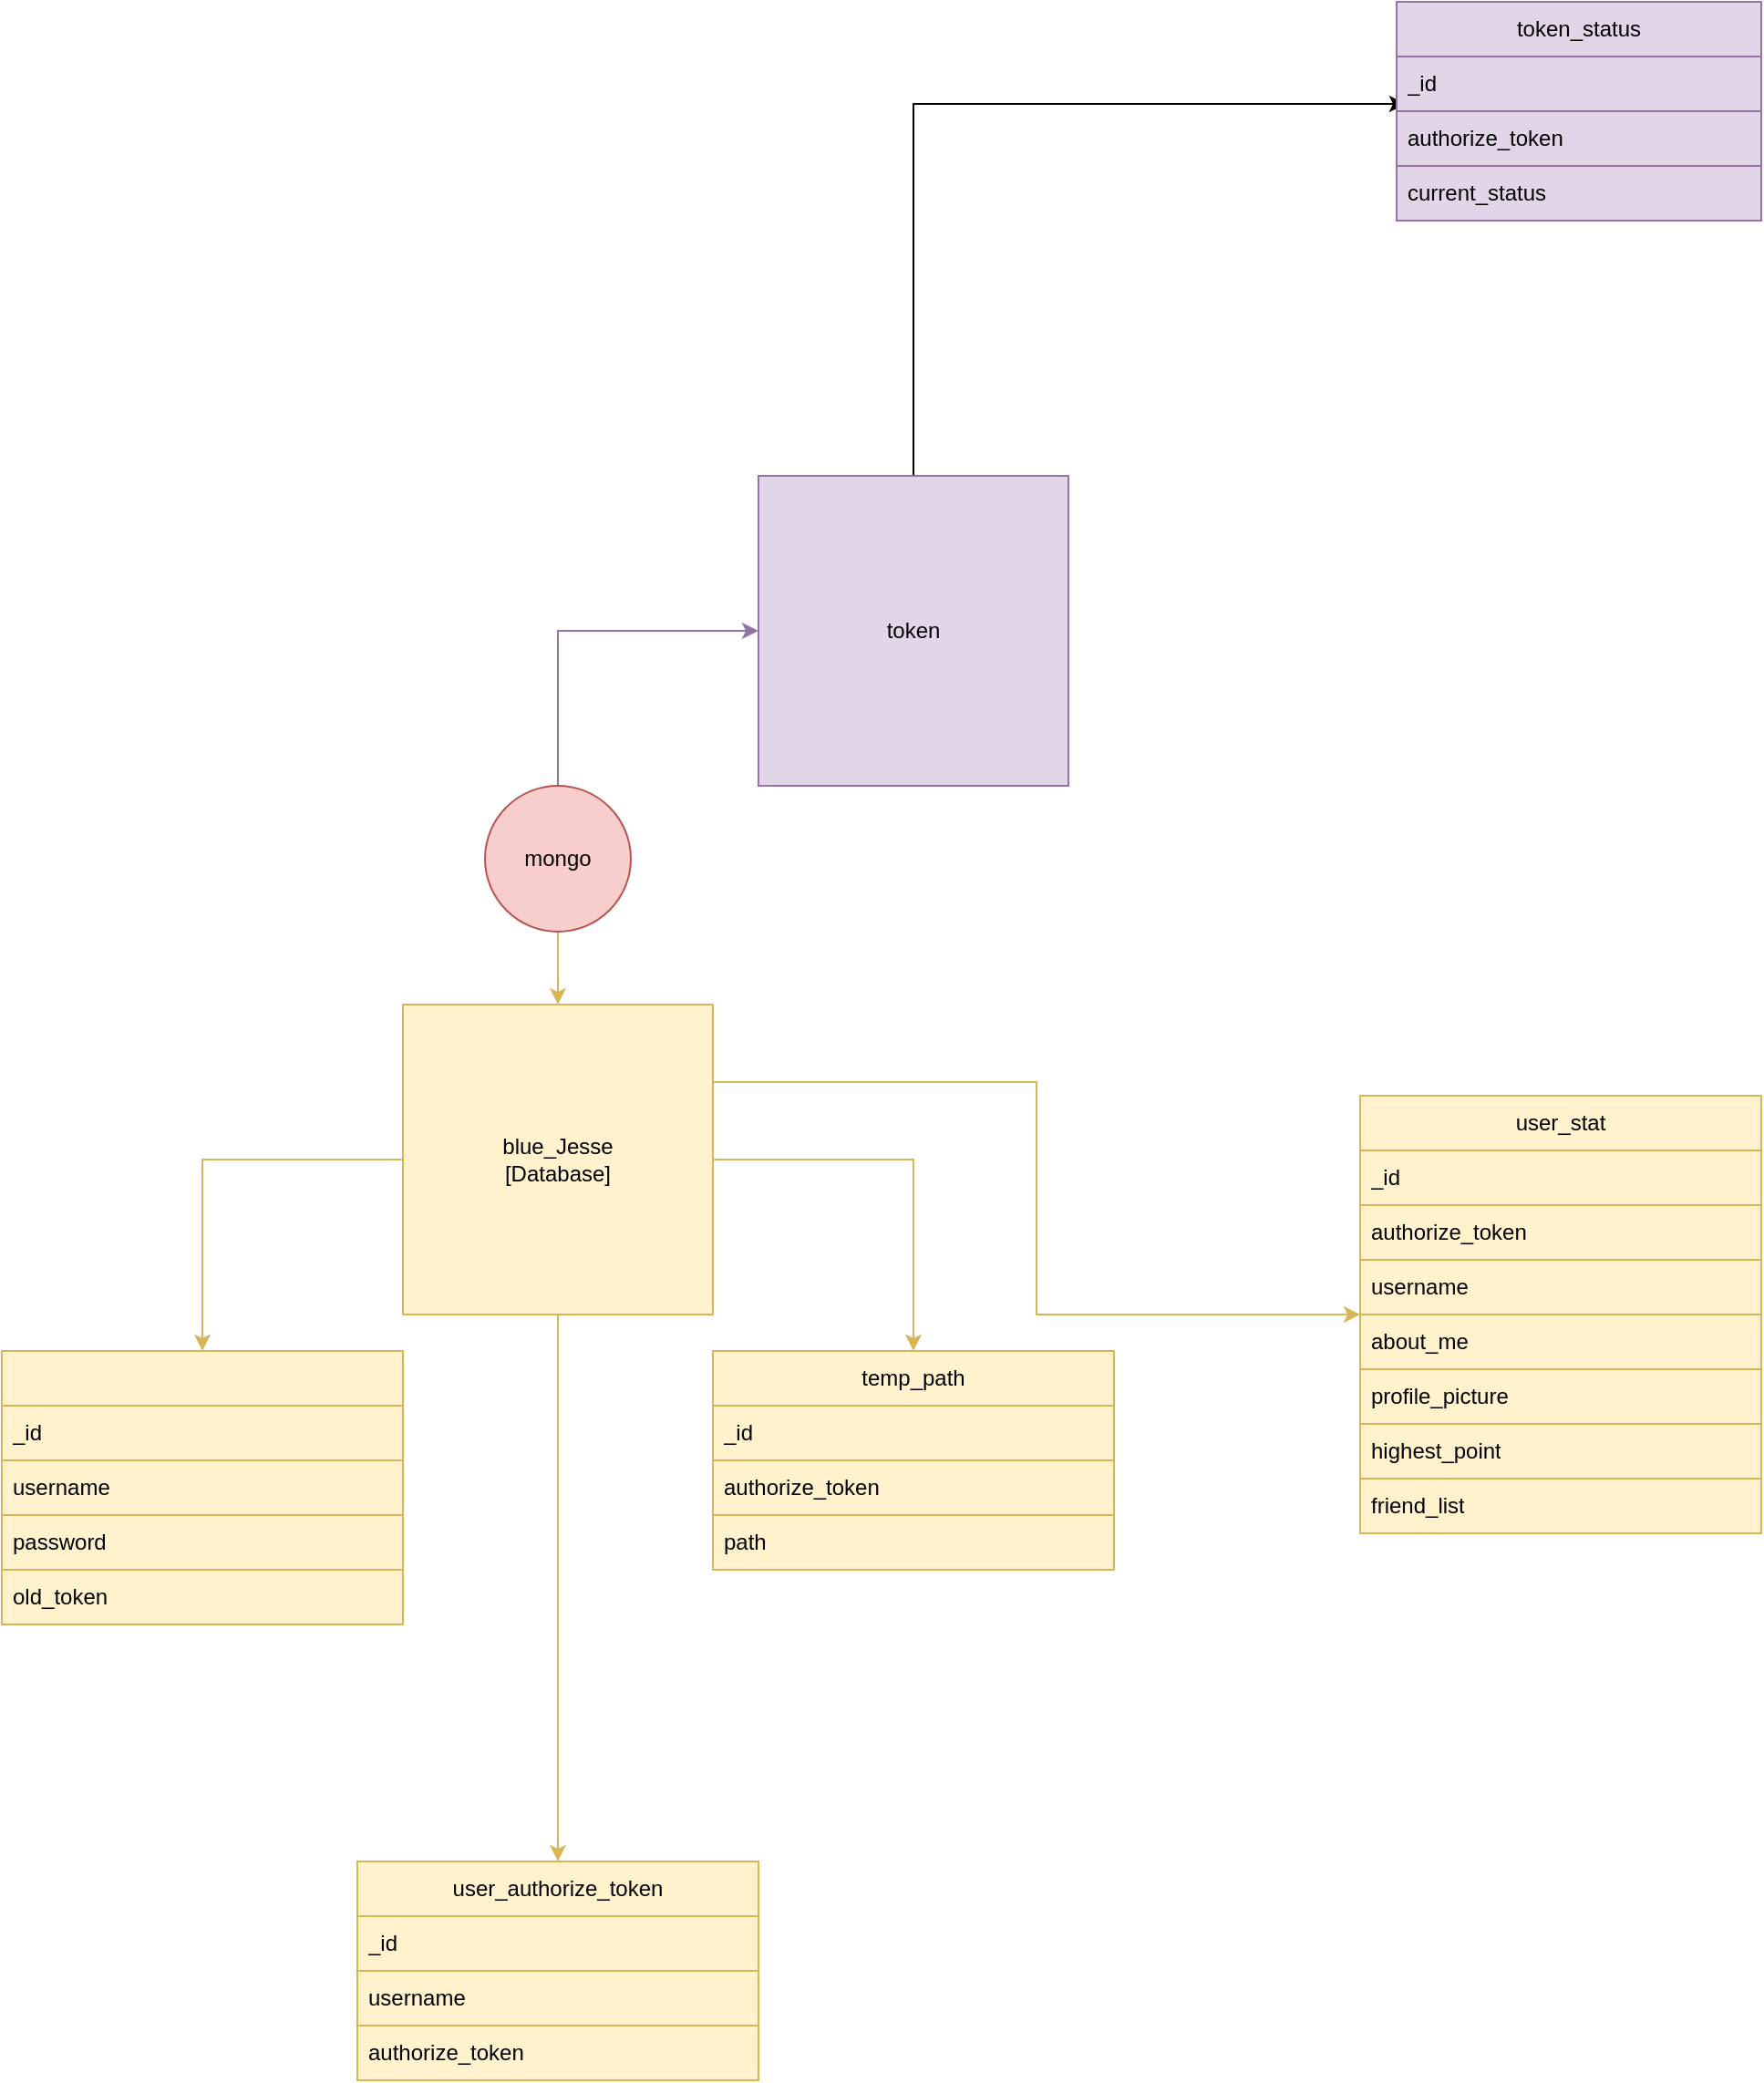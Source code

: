<mxfile version="20.6.0" type="device"><diagram id="C5RBs43oDa-KdzZeNtuy" name="Page-1"><mxGraphModel dx="1545" dy="100954" grid="1" gridSize="100" guides="1" tooltips="1" connect="1" arrows="1" fold="1" page="1" pageScale="1" pageWidth="100200" pageHeight="100200" math="0" shadow="0"><root><mxCell id="WIyWlLk6GJQsqaUBKTNV-0"/><mxCell id="WIyWlLk6GJQsqaUBKTNV-1" parent="WIyWlLk6GJQsqaUBKTNV-0"/><mxCell id="u3FfwAT9hSSOgeR0UEyx-10" style="edgeStyle=orthogonalEdgeStyle;rounded=0;orthogonalLoop=1;jettySize=auto;html=1;exitX=0;exitY=0.5;exitDx=0;exitDy=0;entryX=0.5;entryY=0;entryDx=0;entryDy=0;fillColor=#fff2cc;strokeColor=#d6b656;" parent="WIyWlLk6GJQsqaUBKTNV-1" source="u3FfwAT9hSSOgeR0UEyx-0" target="u3FfwAT9hSSOgeR0UEyx-6" edge="1"><mxGeometry relative="1" as="geometry"/></mxCell><mxCell id="u3FfwAT9hSSOgeR0UEyx-15" style="edgeStyle=orthogonalEdgeStyle;rounded=0;orthogonalLoop=1;jettySize=auto;html=1;exitX=1;exitY=0.5;exitDx=0;exitDy=0;fillColor=#fff2cc;strokeColor=#d6b656;" parent="WIyWlLk6GJQsqaUBKTNV-1" source="u3FfwAT9hSSOgeR0UEyx-0" target="u3FfwAT9hSSOgeR0UEyx-11" edge="1"><mxGeometry relative="1" as="geometry"/></mxCell><mxCell id="u3FfwAT9hSSOgeR0UEyx-20" style="edgeStyle=orthogonalEdgeStyle;rounded=0;orthogonalLoop=1;jettySize=auto;html=1;exitX=0.5;exitY=1;exitDx=0;exitDy=0;entryX=0.5;entryY=0;entryDx=0;entryDy=0;fillColor=#fff2cc;strokeColor=#d6b656;" parent="WIyWlLk6GJQsqaUBKTNV-1" source="u3FfwAT9hSSOgeR0UEyx-0" target="u3FfwAT9hSSOgeR0UEyx-16" edge="1"><mxGeometry relative="1" as="geometry"/></mxCell><mxCell id="u3FfwAT9hSSOgeR0UEyx-28" style="edgeStyle=orthogonalEdgeStyle;rounded=0;orthogonalLoop=1;jettySize=auto;html=1;exitX=1;exitY=0.25;exitDx=0;exitDy=0;fillColor=#fff2cc;strokeColor=#d6b656;" parent="WIyWlLk6GJQsqaUBKTNV-1" source="u3FfwAT9hSSOgeR0UEyx-0" target="u3FfwAT9hSSOgeR0UEyx-21" edge="1"><mxGeometry relative="1" as="geometry"/></mxCell><mxCell id="u3FfwAT9hSSOgeR0UEyx-0" value="&lt;div&gt;blue_Jesse&lt;/div&gt;&lt;div&gt;[Database]&lt;br&gt;&lt;/div&gt;" style="whiteSpace=wrap;html=1;aspect=fixed;fillColor=#fff2cc;strokeColor=#d6b656;" parent="WIyWlLk6GJQsqaUBKTNV-1" vertex="1"><mxGeometry x="875" y="430" width="170" height="170" as="geometry"/></mxCell><mxCell id="u3FfwAT9hSSOgeR0UEyx-2" style="edgeStyle=orthogonalEdgeStyle;rounded=0;orthogonalLoop=1;jettySize=auto;html=1;entryX=0.5;entryY=0;entryDx=0;entryDy=0;fillColor=#fff2cc;strokeColor=#d6b656;" parent="WIyWlLk6GJQsqaUBKTNV-1" source="u3FfwAT9hSSOgeR0UEyx-1" target="u3FfwAT9hSSOgeR0UEyx-0" edge="1"><mxGeometry relative="1" as="geometry"/></mxCell><mxCell id="tX5wZq0MbJDAmHbuUvAb-1" style="edgeStyle=orthogonalEdgeStyle;rounded=0;orthogonalLoop=1;jettySize=auto;html=1;exitX=0.5;exitY=0;exitDx=0;exitDy=0;fillColor=#e1d5e7;strokeColor=#9673a6;" edge="1" parent="WIyWlLk6GJQsqaUBKTNV-1" source="u3FfwAT9hSSOgeR0UEyx-1" target="tX5wZq0MbJDAmHbuUvAb-0"><mxGeometry relative="1" as="geometry"/></mxCell><mxCell id="u3FfwAT9hSSOgeR0UEyx-1" value="mongo" style="ellipse;whiteSpace=wrap;html=1;aspect=fixed;fillColor=#f8cecc;strokeColor=#b85450;" parent="WIyWlLk6GJQsqaUBKTNV-1" vertex="1"><mxGeometry x="920" y="310" width="80" height="80" as="geometry"/></mxCell><mxCell id="u3FfwAT9hSSOgeR0UEyx-6" value="" style="swimlane;fontStyle=0;childLayout=stackLayout;horizontal=1;startSize=30;horizontalStack=0;resizeParent=1;resizeParentMax=0;resizeLast=0;collapsible=1;marginBottom=0;whiteSpace=wrap;html=1;fillColor=#fff2cc;strokeColor=#d6b656;" parent="WIyWlLk6GJQsqaUBKTNV-1" vertex="1"><mxGeometry x="655" y="620" width="220" height="150" as="geometry"/></mxCell><mxCell id="u3FfwAT9hSSOgeR0UEyx-7" value="_id" style="text;strokeColor=#d6b656;fillColor=#fff2cc;align=left;verticalAlign=middle;spacingLeft=4;spacingRight=4;overflow=hidden;points=[[0,0.5],[1,0.5]];portConstraint=eastwest;rotatable=0;whiteSpace=wrap;html=1;" parent="u3FfwAT9hSSOgeR0UEyx-6" vertex="1"><mxGeometry y="30" width="220" height="30" as="geometry"/></mxCell><mxCell id="u3FfwAT9hSSOgeR0UEyx-8" value="username" style="text;strokeColor=#d6b656;fillColor=#fff2cc;align=left;verticalAlign=middle;spacingLeft=4;spacingRight=4;overflow=hidden;points=[[0,0.5],[1,0.5]];portConstraint=eastwest;rotatable=0;whiteSpace=wrap;html=1;" parent="u3FfwAT9hSSOgeR0UEyx-6" vertex="1"><mxGeometry y="60" width="220" height="30" as="geometry"/></mxCell><mxCell id="u3FfwAT9hSSOgeR0UEyx-9" value="password" style="text;strokeColor=#d6b656;fillColor=#fff2cc;align=left;verticalAlign=middle;spacingLeft=4;spacingRight=4;overflow=hidden;points=[[0,0.5],[1,0.5]];portConstraint=eastwest;rotatable=0;whiteSpace=wrap;html=1;" parent="u3FfwAT9hSSOgeR0UEyx-6" vertex="1"><mxGeometry y="90" width="220" height="30" as="geometry"/></mxCell><mxCell id="eepPXECbsK7w8tmWfED6-2" value="old_token" style="text;strokeColor=#d6b656;fillColor=#fff2cc;align=left;verticalAlign=middle;spacingLeft=4;spacingRight=4;overflow=hidden;points=[[0,0.5],[1,0.5]];portConstraint=eastwest;rotatable=0;whiteSpace=wrap;html=1;" parent="u3FfwAT9hSSOgeR0UEyx-6" vertex="1"><mxGeometry y="120" width="220" height="30" as="geometry"/></mxCell><mxCell id="u3FfwAT9hSSOgeR0UEyx-11" value="temp_path" style="swimlane;fontStyle=0;childLayout=stackLayout;horizontal=1;startSize=30;horizontalStack=0;resizeParent=1;resizeParentMax=0;resizeLast=0;collapsible=1;marginBottom=0;whiteSpace=wrap;html=1;fillColor=#fff2cc;strokeColor=#d6b656;" parent="WIyWlLk6GJQsqaUBKTNV-1" vertex="1"><mxGeometry x="1045" y="620" width="220" height="120" as="geometry"/></mxCell><mxCell id="u3FfwAT9hSSOgeR0UEyx-12" value="_id" style="text;strokeColor=#d6b656;fillColor=#fff2cc;align=left;verticalAlign=middle;spacingLeft=4;spacingRight=4;overflow=hidden;points=[[0,0.5],[1,0.5]];portConstraint=eastwest;rotatable=0;whiteSpace=wrap;html=1;" parent="u3FfwAT9hSSOgeR0UEyx-11" vertex="1"><mxGeometry y="30" width="220" height="30" as="geometry"/></mxCell><mxCell id="u3FfwAT9hSSOgeR0UEyx-13" value="authorize_token" style="text;strokeColor=#d6b656;fillColor=#fff2cc;align=left;verticalAlign=middle;spacingLeft=4;spacingRight=4;overflow=hidden;points=[[0,0.5],[1,0.5]];portConstraint=eastwest;rotatable=0;whiteSpace=wrap;html=1;" parent="u3FfwAT9hSSOgeR0UEyx-11" vertex="1"><mxGeometry y="60" width="220" height="30" as="geometry"/></mxCell><mxCell id="u3FfwAT9hSSOgeR0UEyx-14" value="path" style="text;strokeColor=#d6b656;fillColor=#fff2cc;align=left;verticalAlign=middle;spacingLeft=4;spacingRight=4;overflow=hidden;points=[[0,0.5],[1,0.5]];portConstraint=eastwest;rotatable=0;whiteSpace=wrap;html=1;" parent="u3FfwAT9hSSOgeR0UEyx-11" vertex="1"><mxGeometry y="90" width="220" height="30" as="geometry"/></mxCell><mxCell id="u3FfwAT9hSSOgeR0UEyx-16" value="user_authorize_token" style="swimlane;fontStyle=0;childLayout=stackLayout;horizontal=1;startSize=30;horizontalStack=0;resizeParent=1;resizeParentMax=0;resizeLast=0;collapsible=1;marginBottom=0;whiteSpace=wrap;html=1;fillColor=#fff2cc;strokeColor=#d6b656;" parent="WIyWlLk6GJQsqaUBKTNV-1" vertex="1"><mxGeometry x="850" y="900" width="220" height="120" as="geometry"/></mxCell><mxCell id="u3FfwAT9hSSOgeR0UEyx-17" value="_id" style="text;strokeColor=#d6b656;fillColor=#fff2cc;align=left;verticalAlign=middle;spacingLeft=4;spacingRight=4;overflow=hidden;points=[[0,0.5],[1,0.5]];portConstraint=eastwest;rotatable=0;whiteSpace=wrap;html=1;" parent="u3FfwAT9hSSOgeR0UEyx-16" vertex="1"><mxGeometry y="30" width="220" height="30" as="geometry"/></mxCell><mxCell id="u3FfwAT9hSSOgeR0UEyx-18" value="username" style="text;strokeColor=#d6b656;fillColor=#fff2cc;align=left;verticalAlign=middle;spacingLeft=4;spacingRight=4;overflow=hidden;points=[[0,0.5],[1,0.5]];portConstraint=eastwest;rotatable=0;whiteSpace=wrap;html=1;" parent="u3FfwAT9hSSOgeR0UEyx-16" vertex="1"><mxGeometry y="60" width="220" height="30" as="geometry"/></mxCell><mxCell id="u3FfwAT9hSSOgeR0UEyx-19" value="authorize_token" style="text;strokeColor=#d6b656;fillColor=#fff2cc;align=left;verticalAlign=middle;spacingLeft=4;spacingRight=4;overflow=hidden;points=[[0,0.5],[1,0.5]];portConstraint=eastwest;rotatable=0;whiteSpace=wrap;html=1;" parent="u3FfwAT9hSSOgeR0UEyx-16" vertex="1"><mxGeometry y="90" width="220" height="30" as="geometry"/></mxCell><mxCell id="u3FfwAT9hSSOgeR0UEyx-21" value="user_stat" style="swimlane;fontStyle=0;childLayout=stackLayout;horizontal=1;startSize=30;horizontalStack=0;resizeParent=1;resizeParentMax=0;resizeLast=0;collapsible=1;marginBottom=0;whiteSpace=wrap;html=1;fillColor=#fff2cc;strokeColor=#d6b656;" parent="WIyWlLk6GJQsqaUBKTNV-1" vertex="1"><mxGeometry x="1400" y="480" width="220" height="240" as="geometry"><mxRectangle x="1400" y="480" width="100" height="100" as="alternateBounds"/></mxGeometry></mxCell><mxCell id="u3FfwAT9hSSOgeR0UEyx-22" value="_id" style="text;strokeColor=#d6b656;fillColor=#fff2cc;align=left;verticalAlign=middle;spacingLeft=4;spacingRight=4;overflow=hidden;points=[[0,0.5],[1,0.5]];portConstraint=eastwest;rotatable=0;whiteSpace=wrap;html=1;" parent="u3FfwAT9hSSOgeR0UEyx-21" vertex="1"><mxGeometry y="30" width="220" height="30" as="geometry"/></mxCell><mxCell id="u3FfwAT9hSSOgeR0UEyx-23" value="authorize_token" style="text;strokeColor=#d6b656;fillColor=#fff2cc;align=left;verticalAlign=middle;spacingLeft=4;spacingRight=4;overflow=hidden;points=[[0,0.5],[1,0.5]];portConstraint=eastwest;rotatable=0;whiteSpace=wrap;html=1;" parent="u3FfwAT9hSSOgeR0UEyx-21" vertex="1"><mxGeometry y="60" width="220" height="30" as="geometry"/></mxCell><mxCell id="u3FfwAT9hSSOgeR0UEyx-24" value="username" style="text;strokeColor=#d6b656;fillColor=#fff2cc;align=left;verticalAlign=middle;spacingLeft=4;spacingRight=4;overflow=hidden;points=[[0,0.5],[1,0.5]];portConstraint=eastwest;rotatable=0;whiteSpace=wrap;html=1;" parent="u3FfwAT9hSSOgeR0UEyx-21" vertex="1"><mxGeometry y="90" width="220" height="30" as="geometry"/></mxCell><mxCell id="u3FfwAT9hSSOgeR0UEyx-26" value="about_me" style="text;strokeColor=#d6b656;fillColor=#fff2cc;align=left;verticalAlign=middle;spacingLeft=4;spacingRight=4;overflow=hidden;points=[[0,0.5],[1,0.5]];portConstraint=eastwest;rotatable=0;whiteSpace=wrap;html=1;" parent="u3FfwAT9hSSOgeR0UEyx-21" vertex="1"><mxGeometry y="120" width="220" height="30" as="geometry"/></mxCell><mxCell id="u3FfwAT9hSSOgeR0UEyx-27" value="profile_picture" style="text;strokeColor=#d6b656;fillColor=#fff2cc;align=left;verticalAlign=middle;spacingLeft=4;spacingRight=4;overflow=hidden;points=[[0,0.5],[1,0.5]];portConstraint=eastwest;rotatable=0;whiteSpace=wrap;html=1;" parent="u3FfwAT9hSSOgeR0UEyx-21" vertex="1"><mxGeometry y="150" width="220" height="30" as="geometry"/></mxCell><mxCell id="u3FfwAT9hSSOgeR0UEyx-25" value="highest_point" style="text;strokeColor=#d6b656;fillColor=#fff2cc;align=left;verticalAlign=middle;spacingLeft=4;spacingRight=4;overflow=hidden;points=[[0,0.5],[1,0.5]];portConstraint=eastwest;rotatable=0;whiteSpace=wrap;html=1;" parent="u3FfwAT9hSSOgeR0UEyx-21" vertex="1"><mxGeometry y="180" width="220" height="30" as="geometry"/></mxCell><mxCell id="eepPXECbsK7w8tmWfED6-1" value="&lt;div&gt;friend_list&lt;/div&gt;" style="text;strokeColor=#d6b656;fillColor=#fff2cc;align=left;verticalAlign=middle;spacingLeft=4;spacingRight=4;overflow=hidden;points=[[0,0.5],[1,0.5]];portConstraint=eastwest;rotatable=0;whiteSpace=wrap;html=1;" parent="u3FfwAT9hSSOgeR0UEyx-21" vertex="1"><mxGeometry y="210" width="220" height="30" as="geometry"/></mxCell><mxCell id="tX5wZq0MbJDAmHbuUvAb-9" style="edgeStyle=orthogonalEdgeStyle;rounded=0;orthogonalLoop=1;jettySize=auto;html=1;exitX=0.5;exitY=0;exitDx=0;exitDy=0;entryX=0.025;entryY=-0.133;entryDx=0;entryDy=0;entryPerimeter=0;" edge="1" parent="WIyWlLk6GJQsqaUBKTNV-1" source="tX5wZq0MbJDAmHbuUvAb-0" target="tX5wZq0MbJDAmHbuUvAb-3"><mxGeometry relative="1" as="geometry"/></mxCell><mxCell id="tX5wZq0MbJDAmHbuUvAb-0" value="token" style="whiteSpace=wrap;html=1;aspect=fixed;fillColor=#e1d5e7;strokeColor=#9673a6;" vertex="1" parent="WIyWlLk6GJQsqaUBKTNV-1"><mxGeometry x="1070" y="140" width="170" height="170" as="geometry"/></mxCell><mxCell id="tX5wZq0MbJDAmHbuUvAb-2" value="token_status" style="swimlane;fontStyle=0;childLayout=stackLayout;horizontal=1;startSize=30;horizontalStack=0;resizeParent=1;resizeParentMax=0;resizeLast=0;collapsible=1;marginBottom=0;whiteSpace=wrap;html=1;fillColor=#e1d5e7;strokeColor=#9673a6;" vertex="1" parent="WIyWlLk6GJQsqaUBKTNV-1"><mxGeometry x="1420" y="-120" width="200" height="120" as="geometry"/></mxCell><mxCell id="tX5wZq0MbJDAmHbuUvAb-4" value="&lt;div&gt;_id&lt;/div&gt;" style="text;strokeColor=#9673a6;fillColor=#e1d5e7;align=left;verticalAlign=middle;spacingLeft=4;spacingRight=4;overflow=hidden;points=[[0,0.5],[1,0.5]];portConstraint=eastwest;rotatable=0;whiteSpace=wrap;html=1;" vertex="1" parent="tX5wZq0MbJDAmHbuUvAb-2"><mxGeometry y="30" width="200" height="30" as="geometry"/></mxCell><mxCell id="tX5wZq0MbJDAmHbuUvAb-3" value="authorize_token" style="text;strokeColor=#9673a6;fillColor=#e1d5e7;align=left;verticalAlign=middle;spacingLeft=4;spacingRight=4;overflow=hidden;points=[[0,0.5],[1,0.5]];portConstraint=eastwest;rotatable=0;whiteSpace=wrap;html=1;" vertex="1" parent="tX5wZq0MbJDAmHbuUvAb-2"><mxGeometry y="60" width="200" height="30" as="geometry"/></mxCell><mxCell id="tX5wZq0MbJDAmHbuUvAb-5" value="&lt;div&gt;current_status&lt;/div&gt;" style="text;strokeColor=#9673a6;fillColor=#e1d5e7;align=left;verticalAlign=middle;spacingLeft=4;spacingRight=4;overflow=hidden;points=[[0,0.5],[1,0.5]];portConstraint=eastwest;rotatable=0;whiteSpace=wrap;html=1;" vertex="1" parent="tX5wZq0MbJDAmHbuUvAb-2"><mxGeometry y="90" width="200" height="30" as="geometry"/></mxCell></root></mxGraphModel></diagram></mxfile>